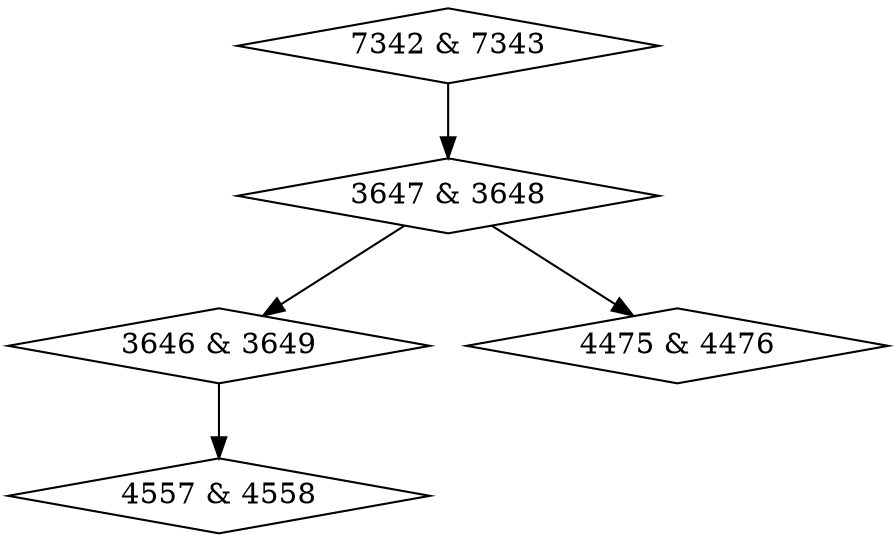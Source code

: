 digraph {
0 [label = "3646 & 3649", shape = diamond];
1 [label = "3647 & 3648", shape = diamond];
2 [label = "4475 & 4476", shape = diamond];
3 [label = "4557 & 4558", shape = diamond];
4 [label = "7342 & 7343", shape = diamond];
0->3;
1->0;
1->2;
4->1;
}
